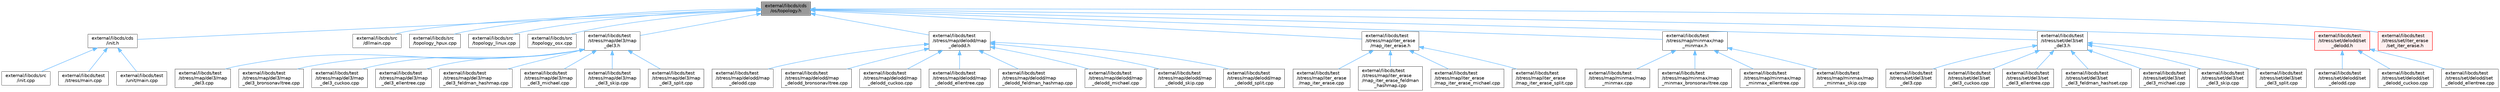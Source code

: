 digraph "external/libcds/cds/os/topology.h"
{
 // LATEX_PDF_SIZE
  bgcolor="transparent";
  edge [fontname=Helvetica,fontsize=10,labelfontname=Helvetica,labelfontsize=10];
  node [fontname=Helvetica,fontsize=10,shape=box,height=0.2,width=0.4];
  Node1 [id="Node000001",label="external/libcds/cds\l/os/topology.h",height=0.2,width=0.4,color="gray40", fillcolor="grey60", style="filled", fontcolor="black",tooltip=" "];
  Node1 -> Node2 [id="edge50_Node000001_Node000002",dir="back",color="steelblue1",style="solid",tooltip=" "];
  Node2 [id="Node000002",label="external/libcds/cds\l/init.h",height=0.2,width=0.4,color="grey40", fillcolor="white", style="filled",URL="$init_8h.html",tooltip=" "];
  Node2 -> Node3 [id="edge51_Node000002_Node000003",dir="back",color="steelblue1",style="solid",tooltip=" "];
  Node3 [id="Node000003",label="external/libcds/src\l/init.cpp",height=0.2,width=0.4,color="grey40", fillcolor="white", style="filled",URL="$libcds_2src_2init_8cpp.html",tooltip=" "];
  Node2 -> Node4 [id="edge52_Node000002_Node000004",dir="back",color="steelblue1",style="solid",tooltip=" "];
  Node4 [id="Node000004",label="external/libcds/test\l/stress/main.cpp",height=0.2,width=0.4,color="grey40", fillcolor="white", style="filled",URL="$external_2libcds_2test_2stress_2main_8cpp.html",tooltip=" "];
  Node2 -> Node5 [id="edge53_Node000002_Node000005",dir="back",color="steelblue1",style="solid",tooltip=" "];
  Node5 [id="Node000005",label="external/libcds/test\l/unit/main.cpp",height=0.2,width=0.4,color="grey40", fillcolor="white", style="filled",URL="$external_2libcds_2test_2unit_2main_8cpp.html",tooltip=" "];
  Node1 -> Node6 [id="edge54_Node000001_Node000006",dir="back",color="steelblue1",style="solid",tooltip=" "];
  Node6 [id="Node000006",label="external/libcds/src\l/dllmain.cpp",height=0.2,width=0.4,color="grey40", fillcolor="white", style="filled",URL="$dllmain_8cpp.html",tooltip=" "];
  Node1 -> Node7 [id="edge55_Node000001_Node000007",dir="back",color="steelblue1",style="solid",tooltip=" "];
  Node7 [id="Node000007",label="external/libcds/src\l/topology_hpux.cpp",height=0.2,width=0.4,color="grey40", fillcolor="white", style="filled",URL="$topology__hpux_8cpp.html",tooltip=" "];
  Node1 -> Node8 [id="edge56_Node000001_Node000008",dir="back",color="steelblue1",style="solid",tooltip=" "];
  Node8 [id="Node000008",label="external/libcds/src\l/topology_linux.cpp",height=0.2,width=0.4,color="grey40", fillcolor="white", style="filled",URL="$topology__linux_8cpp.html",tooltip=" "];
  Node1 -> Node9 [id="edge57_Node000001_Node000009",dir="back",color="steelblue1",style="solid",tooltip=" "];
  Node9 [id="Node000009",label="external/libcds/src\l/topology_osx.cpp",height=0.2,width=0.4,color="grey40", fillcolor="white", style="filled",URL="$topology__osx_8cpp.html",tooltip=" "];
  Node1 -> Node10 [id="edge58_Node000001_Node000010",dir="back",color="steelblue1",style="solid",tooltip=" "];
  Node10 [id="Node000010",label="external/libcds/test\l/stress/map/del3/map\l_del3.h",height=0.2,width=0.4,color="grey40", fillcolor="white", style="filled",URL="$map__del3_8h.html",tooltip=" "];
  Node10 -> Node11 [id="edge59_Node000010_Node000011",dir="back",color="steelblue1",style="solid",tooltip=" "];
  Node11 [id="Node000011",label="external/libcds/test\l/stress/map/del3/map\l_del3.cpp",height=0.2,width=0.4,color="grey40", fillcolor="white", style="filled",URL="$map__del3_8cpp.html",tooltip=" "];
  Node10 -> Node12 [id="edge60_Node000010_Node000012",dir="back",color="steelblue1",style="solid",tooltip=" "];
  Node12 [id="Node000012",label="external/libcds/test\l/stress/map/del3/map\l_del3_bronsonavltree.cpp",height=0.2,width=0.4,color="grey40", fillcolor="white", style="filled",URL="$map__del3__bronsonavltree_8cpp.html",tooltip=" "];
  Node10 -> Node13 [id="edge61_Node000010_Node000013",dir="back",color="steelblue1",style="solid",tooltip=" "];
  Node13 [id="Node000013",label="external/libcds/test\l/stress/map/del3/map\l_del3_cuckoo.cpp",height=0.2,width=0.4,color="grey40", fillcolor="white", style="filled",URL="$map__del3__cuckoo_8cpp.html",tooltip=" "];
  Node10 -> Node14 [id="edge62_Node000010_Node000014",dir="back",color="steelblue1",style="solid",tooltip=" "];
  Node14 [id="Node000014",label="external/libcds/test\l/stress/map/del3/map\l_del3_ellentree.cpp",height=0.2,width=0.4,color="grey40", fillcolor="white", style="filled",URL="$map__del3__ellentree_8cpp.html",tooltip=" "];
  Node10 -> Node15 [id="edge63_Node000010_Node000015",dir="back",color="steelblue1",style="solid",tooltip=" "];
  Node15 [id="Node000015",label="external/libcds/test\l/stress/map/del3/map\l_del3_feldman_hashmap.cpp",height=0.2,width=0.4,color="grey40", fillcolor="white", style="filled",URL="$map__del3__feldman__hashmap_8cpp.html",tooltip=" "];
  Node10 -> Node16 [id="edge64_Node000010_Node000016",dir="back",color="steelblue1",style="solid",tooltip=" "];
  Node16 [id="Node000016",label="external/libcds/test\l/stress/map/del3/map\l_del3_michael.cpp",height=0.2,width=0.4,color="grey40", fillcolor="white", style="filled",URL="$map__del3__michael_8cpp.html",tooltip=" "];
  Node10 -> Node17 [id="edge65_Node000010_Node000017",dir="back",color="steelblue1",style="solid",tooltip=" "];
  Node17 [id="Node000017",label="external/libcds/test\l/stress/map/del3/map\l_del3_skip.cpp",height=0.2,width=0.4,color="grey40", fillcolor="white", style="filled",URL="$map__del3__skip_8cpp.html",tooltip=" "];
  Node10 -> Node18 [id="edge66_Node000010_Node000018",dir="back",color="steelblue1",style="solid",tooltip=" "];
  Node18 [id="Node000018",label="external/libcds/test\l/stress/map/del3/map\l_del3_split.cpp",height=0.2,width=0.4,color="grey40", fillcolor="white", style="filled",URL="$map__del3__split_8cpp.html",tooltip=" "];
  Node1 -> Node19 [id="edge67_Node000001_Node000019",dir="back",color="steelblue1",style="solid",tooltip=" "];
  Node19 [id="Node000019",label="external/libcds/test\l/stress/map/delodd/map\l_delodd.h",height=0.2,width=0.4,color="grey40", fillcolor="white", style="filled",URL="$map__delodd_8h.html",tooltip=" "];
  Node19 -> Node20 [id="edge68_Node000019_Node000020",dir="back",color="steelblue1",style="solid",tooltip=" "];
  Node20 [id="Node000020",label="external/libcds/test\l/stress/map/delodd/map\l_delodd.cpp",height=0.2,width=0.4,color="grey40", fillcolor="white", style="filled",URL="$map__delodd_8cpp.html",tooltip=" "];
  Node19 -> Node21 [id="edge69_Node000019_Node000021",dir="back",color="steelblue1",style="solid",tooltip=" "];
  Node21 [id="Node000021",label="external/libcds/test\l/stress/map/delodd/map\l_delodd_bronsonavltree.cpp",height=0.2,width=0.4,color="grey40", fillcolor="white", style="filled",URL="$map__delodd__bronsonavltree_8cpp.html",tooltip=" "];
  Node19 -> Node22 [id="edge70_Node000019_Node000022",dir="back",color="steelblue1",style="solid",tooltip=" "];
  Node22 [id="Node000022",label="external/libcds/test\l/stress/map/delodd/map\l_delodd_cuckoo.cpp",height=0.2,width=0.4,color="grey40", fillcolor="white", style="filled",URL="$map__delodd__cuckoo_8cpp.html",tooltip=" "];
  Node19 -> Node23 [id="edge71_Node000019_Node000023",dir="back",color="steelblue1",style="solid",tooltip=" "];
  Node23 [id="Node000023",label="external/libcds/test\l/stress/map/delodd/map\l_delodd_ellentree.cpp",height=0.2,width=0.4,color="grey40", fillcolor="white", style="filled",URL="$map__delodd__ellentree_8cpp.html",tooltip=" "];
  Node19 -> Node24 [id="edge72_Node000019_Node000024",dir="back",color="steelblue1",style="solid",tooltip=" "];
  Node24 [id="Node000024",label="external/libcds/test\l/stress/map/delodd/map\l_delodd_feldman_hashmap.cpp",height=0.2,width=0.4,color="grey40", fillcolor="white", style="filled",URL="$map__delodd__feldman__hashmap_8cpp.html",tooltip=" "];
  Node19 -> Node25 [id="edge73_Node000019_Node000025",dir="back",color="steelblue1",style="solid",tooltip=" "];
  Node25 [id="Node000025",label="external/libcds/test\l/stress/map/delodd/map\l_delodd_michael.cpp",height=0.2,width=0.4,color="grey40", fillcolor="white", style="filled",URL="$map__delodd__michael_8cpp.html",tooltip=" "];
  Node19 -> Node26 [id="edge74_Node000019_Node000026",dir="back",color="steelblue1",style="solid",tooltip=" "];
  Node26 [id="Node000026",label="external/libcds/test\l/stress/map/delodd/map\l_delodd_skip.cpp",height=0.2,width=0.4,color="grey40", fillcolor="white", style="filled",URL="$map__delodd__skip_8cpp.html",tooltip=" "];
  Node19 -> Node27 [id="edge75_Node000019_Node000027",dir="back",color="steelblue1",style="solid",tooltip=" "];
  Node27 [id="Node000027",label="external/libcds/test\l/stress/map/delodd/map\l_delodd_split.cpp",height=0.2,width=0.4,color="grey40", fillcolor="white", style="filled",URL="$map__delodd__split_8cpp.html",tooltip=" "];
  Node1 -> Node28 [id="edge76_Node000001_Node000028",dir="back",color="steelblue1",style="solid",tooltip=" "];
  Node28 [id="Node000028",label="external/libcds/test\l/stress/map/iter_erase\l/map_iter_erase.h",height=0.2,width=0.4,color="grey40", fillcolor="white", style="filled",URL="$map__iter__erase_8h.html",tooltip=" "];
  Node28 -> Node29 [id="edge77_Node000028_Node000029",dir="back",color="steelblue1",style="solid",tooltip=" "];
  Node29 [id="Node000029",label="external/libcds/test\l/stress/map/iter_erase\l/map_iter_erase.cpp",height=0.2,width=0.4,color="grey40", fillcolor="white", style="filled",URL="$map__iter__erase_8cpp.html",tooltip=" "];
  Node28 -> Node30 [id="edge78_Node000028_Node000030",dir="back",color="steelblue1",style="solid",tooltip=" "];
  Node30 [id="Node000030",label="external/libcds/test\l/stress/map/iter_erase\l/map_iter_erase_feldman\l_hashmap.cpp",height=0.2,width=0.4,color="grey40", fillcolor="white", style="filled",URL="$map__iter__erase__feldman__hashmap_8cpp.html",tooltip=" "];
  Node28 -> Node31 [id="edge79_Node000028_Node000031",dir="back",color="steelblue1",style="solid",tooltip=" "];
  Node31 [id="Node000031",label="external/libcds/test\l/stress/map/iter_erase\l/map_iter_erase_michael.cpp",height=0.2,width=0.4,color="grey40", fillcolor="white", style="filled",URL="$map__iter__erase__michael_8cpp.html",tooltip=" "];
  Node28 -> Node32 [id="edge80_Node000028_Node000032",dir="back",color="steelblue1",style="solid",tooltip=" "];
  Node32 [id="Node000032",label="external/libcds/test\l/stress/map/iter_erase\l/map_iter_erase_split.cpp",height=0.2,width=0.4,color="grey40", fillcolor="white", style="filled",URL="$map__iter__erase__split_8cpp.html",tooltip=" "];
  Node1 -> Node33 [id="edge81_Node000001_Node000033",dir="back",color="steelblue1",style="solid",tooltip=" "];
  Node33 [id="Node000033",label="external/libcds/test\l/stress/map/minmax/map\l_minmax.h",height=0.2,width=0.4,color="grey40", fillcolor="white", style="filled",URL="$map__minmax_8h.html",tooltip=" "];
  Node33 -> Node34 [id="edge82_Node000033_Node000034",dir="back",color="steelblue1",style="solid",tooltip=" "];
  Node34 [id="Node000034",label="external/libcds/test\l/stress/map/minmax/map\l_minmax.cpp",height=0.2,width=0.4,color="grey40", fillcolor="white", style="filled",URL="$map__minmax_8cpp.html",tooltip=" "];
  Node33 -> Node35 [id="edge83_Node000033_Node000035",dir="back",color="steelblue1",style="solid",tooltip=" "];
  Node35 [id="Node000035",label="external/libcds/test\l/stress/map/minmax/map\l_minmax_bronsonavltree.cpp",height=0.2,width=0.4,color="grey40", fillcolor="white", style="filled",URL="$map__minmax__bronsonavltree_8cpp.html",tooltip=" "];
  Node33 -> Node36 [id="edge84_Node000033_Node000036",dir="back",color="steelblue1",style="solid",tooltip=" "];
  Node36 [id="Node000036",label="external/libcds/test\l/stress/map/minmax/map\l_minmax_ellentree.cpp",height=0.2,width=0.4,color="grey40", fillcolor="white", style="filled",URL="$map__minmax__ellentree_8cpp.html",tooltip=" "];
  Node33 -> Node37 [id="edge85_Node000033_Node000037",dir="back",color="steelblue1",style="solid",tooltip=" "];
  Node37 [id="Node000037",label="external/libcds/test\l/stress/map/minmax/map\l_minmax_skip.cpp",height=0.2,width=0.4,color="grey40", fillcolor="white", style="filled",URL="$map__minmax__skip_8cpp.html",tooltip=" "];
  Node1 -> Node38 [id="edge86_Node000001_Node000038",dir="back",color="steelblue1",style="solid",tooltip=" "];
  Node38 [id="Node000038",label="external/libcds/test\l/stress/set/del3/set\l_del3.h",height=0.2,width=0.4,color="grey40", fillcolor="white", style="filled",URL="$set__del3_8h.html",tooltip=" "];
  Node38 -> Node39 [id="edge87_Node000038_Node000039",dir="back",color="steelblue1",style="solid",tooltip=" "];
  Node39 [id="Node000039",label="external/libcds/test\l/stress/set/del3/set\l_del3.cpp",height=0.2,width=0.4,color="grey40", fillcolor="white", style="filled",URL="$set__del3_8cpp.html",tooltip=" "];
  Node38 -> Node40 [id="edge88_Node000038_Node000040",dir="back",color="steelblue1",style="solid",tooltip=" "];
  Node40 [id="Node000040",label="external/libcds/test\l/stress/set/del3/set\l_del3_cuckoo.cpp",height=0.2,width=0.4,color="grey40", fillcolor="white", style="filled",URL="$set__del3__cuckoo_8cpp.html",tooltip=" "];
  Node38 -> Node41 [id="edge89_Node000038_Node000041",dir="back",color="steelblue1",style="solid",tooltip=" "];
  Node41 [id="Node000041",label="external/libcds/test\l/stress/set/del3/set\l_del3_ellentree.cpp",height=0.2,width=0.4,color="grey40", fillcolor="white", style="filled",URL="$set__del3__ellentree_8cpp.html",tooltip=" "];
  Node38 -> Node42 [id="edge90_Node000038_Node000042",dir="back",color="steelblue1",style="solid",tooltip=" "];
  Node42 [id="Node000042",label="external/libcds/test\l/stress/set/del3/set\l_del3_feldman_hashset.cpp",height=0.2,width=0.4,color="grey40", fillcolor="white", style="filled",URL="$set__del3__feldman__hashset_8cpp.html",tooltip=" "];
  Node38 -> Node43 [id="edge91_Node000038_Node000043",dir="back",color="steelblue1",style="solid",tooltip=" "];
  Node43 [id="Node000043",label="external/libcds/test\l/stress/set/del3/set\l_del3_michael.cpp",height=0.2,width=0.4,color="grey40", fillcolor="white", style="filled",URL="$set__del3__michael_8cpp.html",tooltip=" "];
  Node38 -> Node44 [id="edge92_Node000038_Node000044",dir="back",color="steelblue1",style="solid",tooltip=" "];
  Node44 [id="Node000044",label="external/libcds/test\l/stress/set/del3/set\l_del3_skip.cpp",height=0.2,width=0.4,color="grey40", fillcolor="white", style="filled",URL="$set__del3__skip_8cpp.html",tooltip=" "];
  Node38 -> Node45 [id="edge93_Node000038_Node000045",dir="back",color="steelblue1",style="solid",tooltip=" "];
  Node45 [id="Node000045",label="external/libcds/test\l/stress/set/del3/set\l_del3_split.cpp",height=0.2,width=0.4,color="grey40", fillcolor="white", style="filled",URL="$set__del3__split_8cpp.html",tooltip=" "];
  Node1 -> Node46 [id="edge94_Node000001_Node000046",dir="back",color="steelblue1",style="solid",tooltip=" "];
  Node46 [id="Node000046",label="external/libcds/test\l/stress/set/delodd/set\l_delodd.h",height=0.2,width=0.4,color="red", fillcolor="#FFF0F0", style="filled",URL="$set__delodd_8h.html",tooltip=" "];
  Node46 -> Node47 [id="edge95_Node000046_Node000047",dir="back",color="steelblue1",style="solid",tooltip=" "];
  Node47 [id="Node000047",label="external/libcds/test\l/stress/set/delodd/set\l_delodd.cpp",height=0.2,width=0.4,color="grey40", fillcolor="white", style="filled",URL="$set__delodd_8cpp.html",tooltip=" "];
  Node46 -> Node48 [id="edge96_Node000046_Node000048",dir="back",color="steelblue1",style="solid",tooltip=" "];
  Node48 [id="Node000048",label="external/libcds/test\l/stress/set/delodd/set\l_delodd_cuckoo.cpp",height=0.2,width=0.4,color="grey40", fillcolor="white", style="filled",URL="$set__delodd__cuckoo_8cpp.html",tooltip=" "];
  Node46 -> Node49 [id="edge97_Node000046_Node000049",dir="back",color="steelblue1",style="solid",tooltip=" "];
  Node49 [id="Node000049",label="external/libcds/test\l/stress/set/delodd/set\l_delodd_ellentree.cpp",height=0.2,width=0.4,color="grey40", fillcolor="white", style="filled",URL="$set__delodd__ellentree_8cpp.html",tooltip=" "];
  Node1 -> Node54 [id="edge98_Node000001_Node000054",dir="back",color="steelblue1",style="solid",tooltip=" "];
  Node54 [id="Node000054",label="external/libcds/test\l/stress/set/iter_erase\l/set_iter_erase.h",height=0.2,width=0.4,color="red", fillcolor="#FFF0F0", style="filled",URL="$set__iter__erase_8h.html",tooltip=" "];
}
